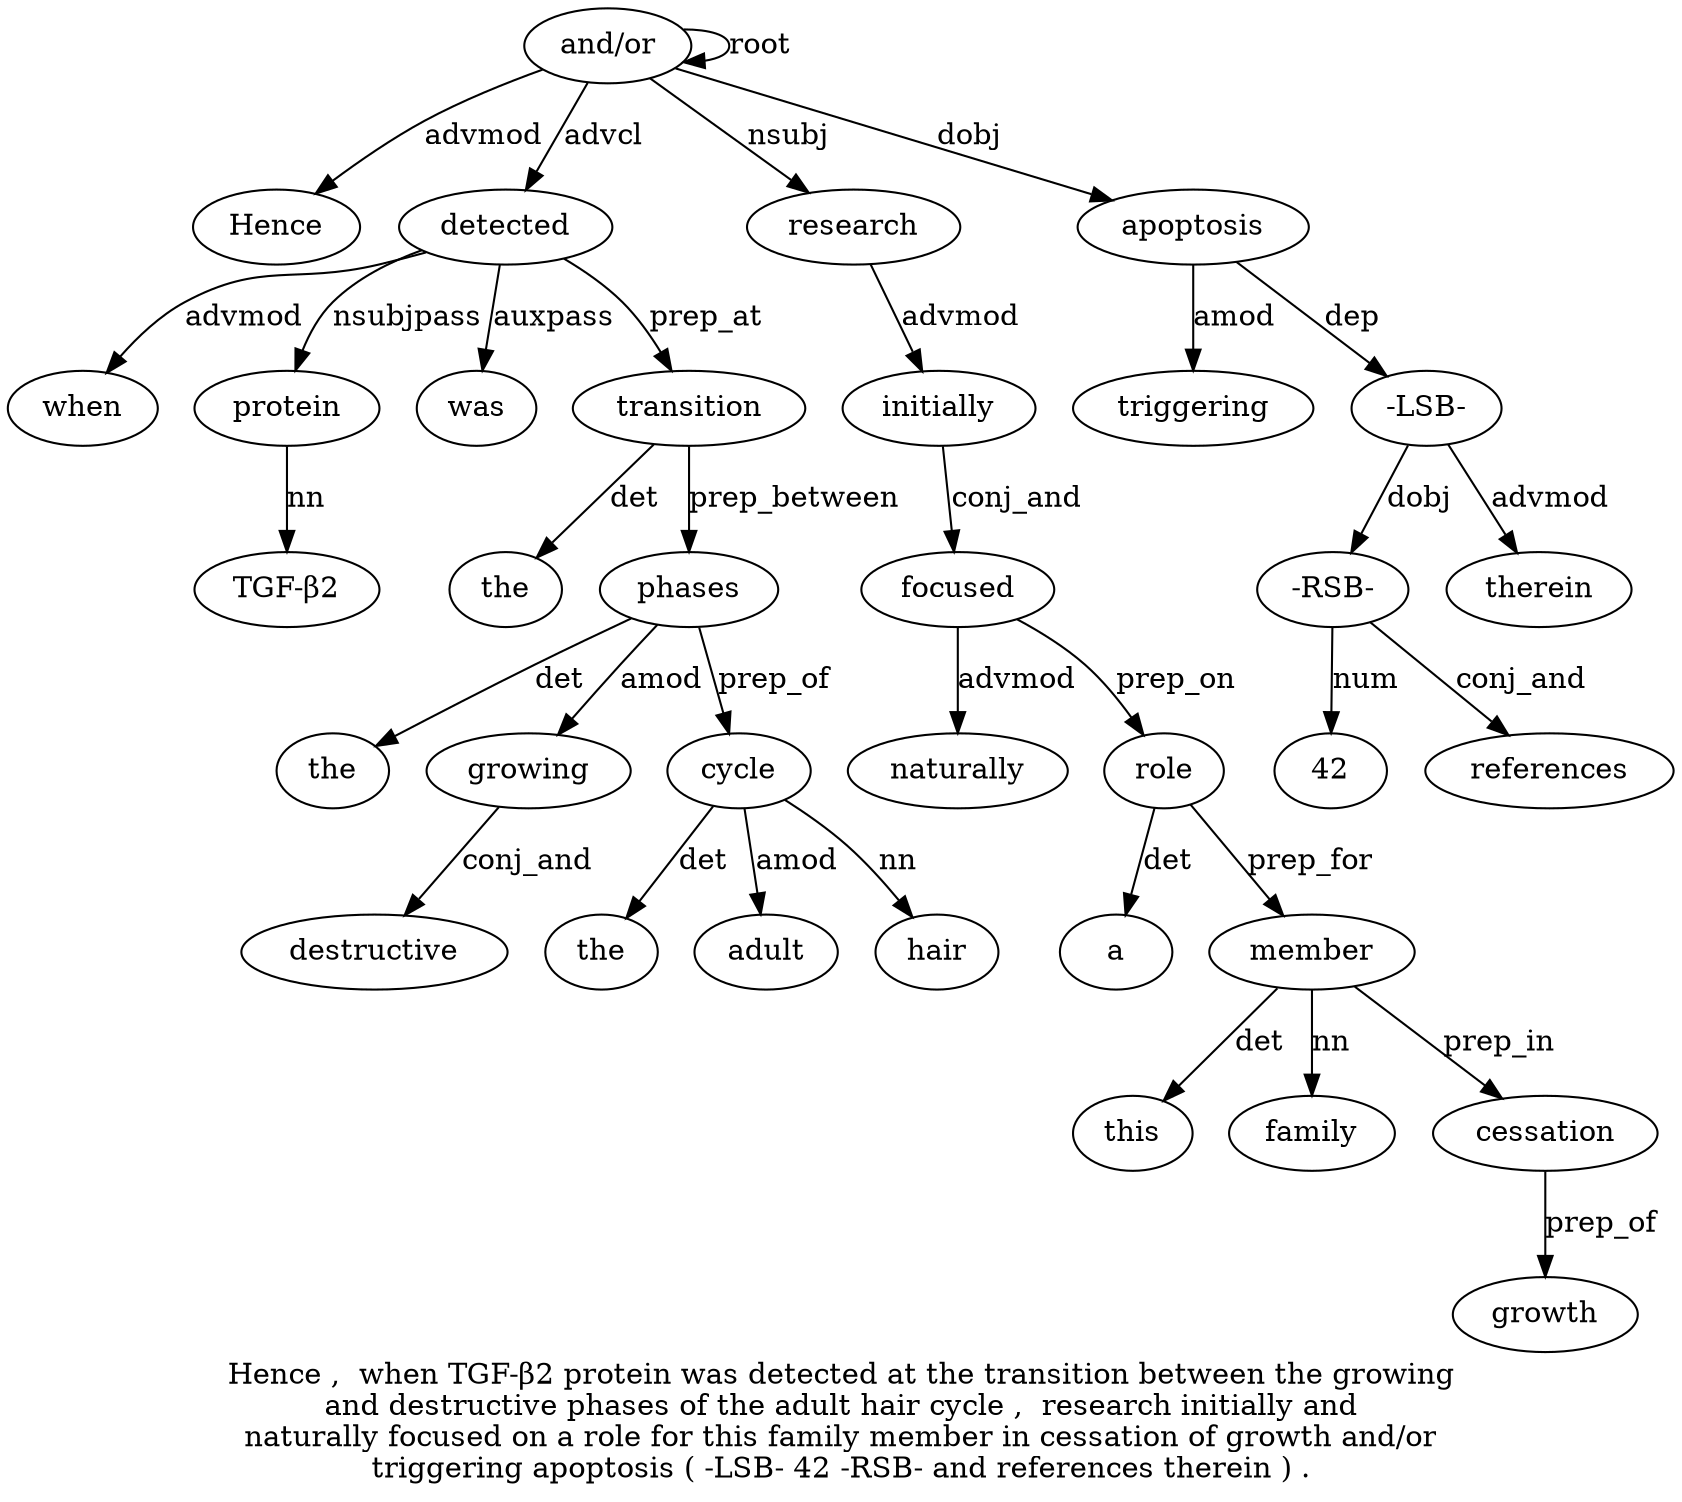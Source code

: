 digraph "Hence ,  when TGF-β2 protein was detected at the transition between the growing and destructive phases of the adult hair cycle ,  research initially and naturally focused on a role for this family member in cessation of growth and/or triggering apoptosis ( -LSB- 42 -RSB- and references therein ) ." {
label="Hence ,  when TGF-β2 protein was detected at the transition between the growing
and destructive phases of the adult hair cycle ,  research initially and
naturally focused on a role for this family member in cessation of growth and/or
triggering apoptosis ( -LSB- 42 -RSB- and references therein ) .";
"and/or39" [style=filled, fillcolor=white, label="and/or"];
Hence1 [style=filled, fillcolor=white, label=Hence];
"and/or39" -> Hence1  [label=advmod];
detected7 [style=filled, fillcolor=white, label=detected];
when3 [style=filled, fillcolor=white, label=when];
detected7 -> when3  [label=advmod];
protein5 [style=filled, fillcolor=white, label=protein];
"TGF-β24" [style=filled, fillcolor=white, label="TGF-β2"];
protein5 -> "TGF-β24"  [label=nn];
detected7 -> protein5  [label=nsubjpass];
was6 [style=filled, fillcolor=white, label=was];
detected7 -> was6  [label=auxpass];
"and/or39" -> detected7  [label=advcl];
transition10 [style=filled, fillcolor=white, label=transition];
the9 [style=filled, fillcolor=white, label=the];
transition10 -> the9  [label=det];
detected7 -> transition10  [label=prep_at];
phases16 [style=filled, fillcolor=white, label=phases];
the12 [style=filled, fillcolor=white, label=the];
phases16 -> the12  [label=det];
growing13 [style=filled, fillcolor=white, label=growing];
phases16 -> growing13  [label=amod];
destructive15 [style=filled, fillcolor=white, label=destructive];
growing13 -> destructive15  [label=conj_and];
transition10 -> phases16  [label=prep_between];
cycle21 [style=filled, fillcolor=white, label=cycle];
the18 [style=filled, fillcolor=white, label=the];
cycle21 -> the18  [label=det];
adult19 [style=filled, fillcolor=white, label=adult];
cycle21 -> adult19  [label=amod];
hair20 [style=filled, fillcolor=white, label=hair];
cycle21 -> hair20  [label=nn];
phases16 -> cycle21  [label=prep_of];
research23 [style=filled, fillcolor=white, label=research];
"and/or39" -> research23  [label=nsubj];
initially24 [style=filled, fillcolor=white, label=initially];
research23 -> initially24  [label=advmod];
focused27 [style=filled, fillcolor=white, label=focused];
naturally26 [style=filled, fillcolor=white, label=naturally];
focused27 -> naturally26  [label=advmod];
initially24 -> focused27  [label=conj_and];
role30 [style=filled, fillcolor=white, label=role];
a29 [style=filled, fillcolor=white, label=a];
role30 -> a29  [label=det];
focused27 -> role30  [label=prep_on];
member34 [style=filled, fillcolor=white, label=member];
this32 [style=filled, fillcolor=white, label=this];
member34 -> this32  [label=det];
family33 [style=filled, fillcolor=white, label=family];
member34 -> family33  [label=nn];
role30 -> member34  [label=prep_for];
cessation36 [style=filled, fillcolor=white, label=cessation];
member34 -> cessation36  [label=prep_in];
growth38 [style=filled, fillcolor=white, label=growth];
cessation36 -> growth38  [label=prep_of];
"and/or39" -> "and/or39"  [label=root];
apoptosis41 [style=filled, fillcolor=white, label=apoptosis];
triggering40 [style=filled, fillcolor=white, label=triggering];
apoptosis41 -> triggering40  [label=amod];
"and/or39" -> apoptosis41  [label=dobj];
"-LSB-43" [style=filled, fillcolor=white, label="-LSB-"];
apoptosis41 -> "-LSB-43"  [label=dep];
"-RSB-45" [style=filled, fillcolor=white, label="-RSB-"];
42 [style=filled, fillcolor=white, label=42];
"-RSB-45" -> 42  [label=num];
"-LSB-43" -> "-RSB-45"  [label=dobj];
references47 [style=filled, fillcolor=white, label=references];
"-RSB-45" -> references47  [label=conj_and];
therein48 [style=filled, fillcolor=white, label=therein];
"-LSB-43" -> therein48  [label=advmod];
}

